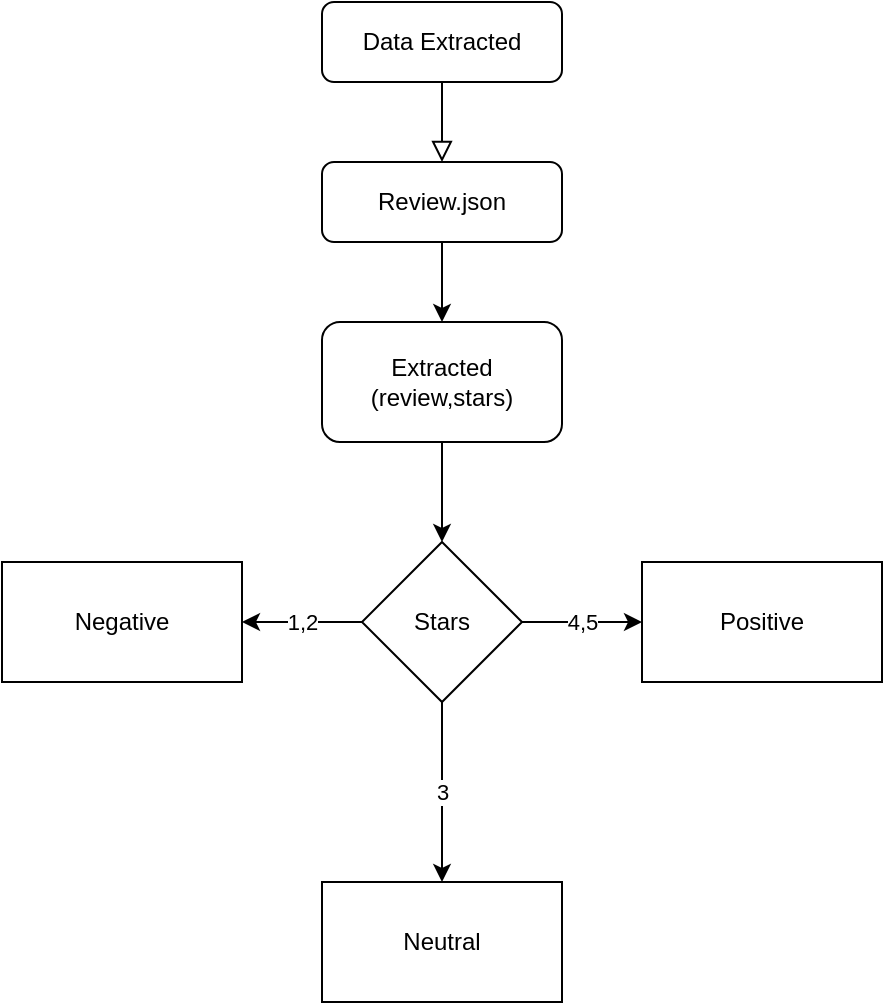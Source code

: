 <mxfile version="24.7.7">
  <diagram id="C5RBs43oDa-KdzZeNtuy" name="Page-1">
    <mxGraphModel dx="1050" dy="557" grid="1" gridSize="10" guides="1" tooltips="1" connect="1" arrows="1" fold="1" page="1" pageScale="1" pageWidth="827" pageHeight="1169" math="0" shadow="0">
      <root>
        <mxCell id="WIyWlLk6GJQsqaUBKTNV-0" />
        <mxCell id="WIyWlLk6GJQsqaUBKTNV-1" parent="WIyWlLk6GJQsqaUBKTNV-0" />
        <mxCell id="WIyWlLk6GJQsqaUBKTNV-2" value="" style="rounded=0;html=1;jettySize=auto;orthogonalLoop=1;fontSize=11;endArrow=block;endFill=0;endSize=8;strokeWidth=1;shadow=0;labelBackgroundColor=none;edgeStyle=orthogonalEdgeStyle;entryX=0.5;entryY=0;entryDx=0;entryDy=0;" parent="WIyWlLk6GJQsqaUBKTNV-1" source="WIyWlLk6GJQsqaUBKTNV-3" target="8TaYGuCBmfIdcaPErU8w-1" edge="1">
          <mxGeometry relative="1" as="geometry">
            <mxPoint x="370" y="160" as="targetPoint" />
          </mxGeometry>
        </mxCell>
        <mxCell id="WIyWlLk6GJQsqaUBKTNV-3" value="Data Extracted" style="rounded=1;whiteSpace=wrap;html=1;fontSize=12;glass=0;strokeWidth=1;shadow=0;" parent="WIyWlLk6GJQsqaUBKTNV-1" vertex="1">
          <mxGeometry x="310" y="70" width="120" height="40" as="geometry" />
        </mxCell>
        <mxCell id="8TaYGuCBmfIdcaPErU8w-2" style="edgeStyle=orthogonalEdgeStyle;rounded=0;orthogonalLoop=1;jettySize=auto;html=1;exitX=0.5;exitY=1;exitDx=0;exitDy=0;entryX=0.5;entryY=0;entryDx=0;entryDy=0;" edge="1" parent="WIyWlLk6GJQsqaUBKTNV-1" source="8TaYGuCBmfIdcaPErU8w-1" target="8TaYGuCBmfIdcaPErU8w-3">
          <mxGeometry relative="1" as="geometry">
            <mxPoint x="370" y="220" as="targetPoint" />
          </mxGeometry>
        </mxCell>
        <mxCell id="8TaYGuCBmfIdcaPErU8w-1" value="Review.json" style="rounded=1;whiteSpace=wrap;html=1;fontSize=12;glass=0;strokeWidth=1;shadow=0;" vertex="1" parent="WIyWlLk6GJQsqaUBKTNV-1">
          <mxGeometry x="310" y="150" width="120" height="40" as="geometry" />
        </mxCell>
        <mxCell id="8TaYGuCBmfIdcaPErU8w-6" value="" style="edgeStyle=orthogonalEdgeStyle;rounded=0;orthogonalLoop=1;jettySize=auto;html=1;" edge="1" parent="WIyWlLk6GJQsqaUBKTNV-1" source="8TaYGuCBmfIdcaPErU8w-3">
          <mxGeometry relative="1" as="geometry">
            <mxPoint x="370" y="340" as="targetPoint" />
          </mxGeometry>
        </mxCell>
        <mxCell id="8TaYGuCBmfIdcaPErU8w-3" value="Extracted (review,stars)" style="whiteSpace=wrap;html=1;rounded=1;glass=0;strokeWidth=1;shadow=0;" vertex="1" parent="WIyWlLk6GJQsqaUBKTNV-1">
          <mxGeometry x="310" y="230" width="120" height="60" as="geometry" />
        </mxCell>
        <mxCell id="8TaYGuCBmfIdcaPErU8w-10" value="4,5" style="edgeStyle=orthogonalEdgeStyle;rounded=0;orthogonalLoop=1;jettySize=auto;html=1;" edge="1" parent="WIyWlLk6GJQsqaUBKTNV-1" source="8TaYGuCBmfIdcaPErU8w-7" target="8TaYGuCBmfIdcaPErU8w-9">
          <mxGeometry relative="1" as="geometry" />
        </mxCell>
        <mxCell id="8TaYGuCBmfIdcaPErU8w-12" value="1,2" style="edgeStyle=orthogonalEdgeStyle;rounded=0;orthogonalLoop=1;jettySize=auto;html=1;" edge="1" parent="WIyWlLk6GJQsqaUBKTNV-1" source="8TaYGuCBmfIdcaPErU8w-7" target="8TaYGuCBmfIdcaPErU8w-11">
          <mxGeometry relative="1" as="geometry" />
        </mxCell>
        <mxCell id="8TaYGuCBmfIdcaPErU8w-14" value="3" style="edgeStyle=orthogonalEdgeStyle;rounded=0;orthogonalLoop=1;jettySize=auto;html=1;" edge="1" parent="WIyWlLk6GJQsqaUBKTNV-1" source="8TaYGuCBmfIdcaPErU8w-7" target="8TaYGuCBmfIdcaPErU8w-13">
          <mxGeometry relative="1" as="geometry" />
        </mxCell>
        <mxCell id="8TaYGuCBmfIdcaPErU8w-7" value="Stars" style="rhombus;whiteSpace=wrap;html=1;" vertex="1" parent="WIyWlLk6GJQsqaUBKTNV-1">
          <mxGeometry x="330" y="340" width="80" height="80" as="geometry" />
        </mxCell>
        <mxCell id="8TaYGuCBmfIdcaPErU8w-9" value="Positive" style="whiteSpace=wrap;html=1;" vertex="1" parent="WIyWlLk6GJQsqaUBKTNV-1">
          <mxGeometry x="470" y="350" width="120" height="60" as="geometry" />
        </mxCell>
        <mxCell id="8TaYGuCBmfIdcaPErU8w-11" value="Negative" style="whiteSpace=wrap;html=1;" vertex="1" parent="WIyWlLk6GJQsqaUBKTNV-1">
          <mxGeometry x="150" y="350" width="120" height="60" as="geometry" />
        </mxCell>
        <mxCell id="8TaYGuCBmfIdcaPErU8w-13" value="Neutral" style="whiteSpace=wrap;html=1;" vertex="1" parent="WIyWlLk6GJQsqaUBKTNV-1">
          <mxGeometry x="310" y="510" width="120" height="60" as="geometry" />
        </mxCell>
      </root>
    </mxGraphModel>
  </diagram>
</mxfile>
